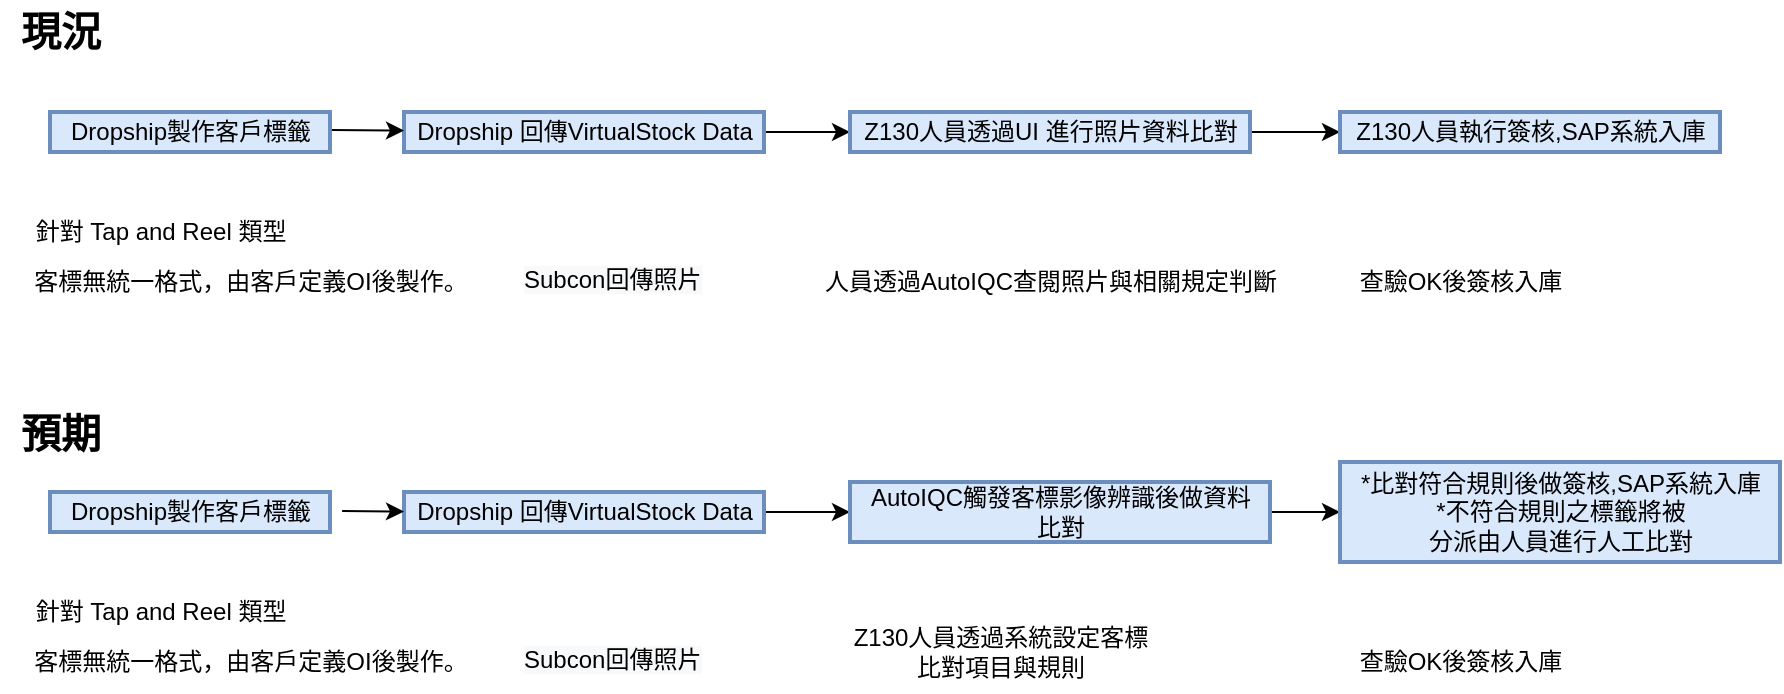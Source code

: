 <mxfile version="13.3.9" type="github">
  <diagram id="yvwHO2g_TIc-FONe8otb" name="Page-1">
    <mxGraphModel dx="1422" dy="762" grid="1" gridSize="10" guides="1" tooltips="1" connect="1" arrows="1" fold="1" page="1" pageScale="1" pageWidth="827" pageHeight="1169" math="0" shadow="0">
      <root>
        <mxCell id="0" />
        <mxCell id="1" parent="0" />
        <mxCell id="BXoDsPr0wfIGz1yi1KD3-10" value="Dropship製作客戶標籤" style="text;html=1;align=center;verticalAlign=middle;resizable=0;points=[];autosize=1;strokeColor=#6c8ebf;strokeWidth=2;fillColor=#dae8fc;" vertex="1" parent="1">
          <mxGeometry x="35" y="200" width="140" height="20" as="geometry" />
        </mxCell>
        <mxCell id="BXoDsPr0wfIGz1yi1KD3-12" value="客標無統一格式，由客戶定義OI後製作。" style="text;html=1;align=center;verticalAlign=middle;resizable=0;points=[];autosize=1;" vertex="1" parent="1">
          <mxGeometry x="20" y="275" width="230" height="20" as="geometry" />
        </mxCell>
        <mxCell id="BXoDsPr0wfIGz1yi1KD3-14" value="現況&lt;br style=&quot;font-size: 20px;&quot;&gt;" style="text;html=1;align=center;verticalAlign=middle;resizable=0;points=[];autosize=1;fontStyle=1;fontSize=20;" vertex="1" parent="1">
          <mxGeometry x="10" y="144" width="60" height="30" as="geometry" />
        </mxCell>
        <mxCell id="BXoDsPr0wfIGz1yi1KD3-17" value="&lt;span style=&quot;color: rgb(0 , 0 , 0) ; font-family: &amp;#34;helvetica&amp;#34; ; font-size: 12px ; font-style: normal ; font-weight: 400 ; letter-spacing: normal ; text-align: center ; text-indent: 0px ; text-transform: none ; word-spacing: 0px ; background-color: rgb(248 , 249 , 250) ; display: inline ; float: none&quot;&gt;Subcon回傳照片&lt;/span&gt;" style="text;whiteSpace=wrap;html=1;" vertex="1" parent="1">
          <mxGeometry x="270" y="270" width="130" height="30" as="geometry" />
        </mxCell>
        <mxCell id="BXoDsPr0wfIGz1yi1KD3-18" value="預期" style="text;html=1;align=center;verticalAlign=middle;resizable=0;points=[];autosize=1;fontSize=20;fontStyle=1" vertex="1" parent="1">
          <mxGeometry x="10" y="345" width="60" height="30" as="geometry" />
        </mxCell>
        <mxCell id="BXoDsPr0wfIGz1yi1KD3-19" value="人員透過AutoIQC查閱照片與相關規定判斷" style="text;html=1;align=center;verticalAlign=middle;resizable=0;points=[];autosize=1;" vertex="1" parent="1">
          <mxGeometry x="415" y="275" width="240" height="20" as="geometry" />
        </mxCell>
        <mxCell id="BXoDsPr0wfIGz1yi1KD3-20" value="查驗OK後簽核入庫" style="text;html=1;align=center;verticalAlign=middle;resizable=0;points=[];autosize=1;" vertex="1" parent="1">
          <mxGeometry x="680" y="275" width="120" height="20" as="geometry" />
        </mxCell>
        <mxCell id="BXoDsPr0wfIGz1yi1KD3-39" value="" style="edgeStyle=orthogonalEdgeStyle;rounded=0;orthogonalLoop=1;jettySize=auto;html=1;fontSize=20;" edge="1" parent="1" source="BXoDsPr0wfIGz1yi1KD3-21" target="BXoDsPr0wfIGz1yi1KD3-22">
          <mxGeometry relative="1" as="geometry" />
        </mxCell>
        <mxCell id="BXoDsPr0wfIGz1yi1KD3-21" value="Dropship 回傳VirtualStock Data" style="text;html=1;align=center;verticalAlign=middle;resizable=0;points=[];autosize=1;strokeColor=#6c8ebf;strokeWidth=2;fillColor=#dae8fc;" vertex="1" parent="1">
          <mxGeometry x="212" y="200" width="180" height="20" as="geometry" />
        </mxCell>
        <mxCell id="BXoDsPr0wfIGz1yi1KD3-42" value="" style="edgeStyle=orthogonalEdgeStyle;rounded=0;orthogonalLoop=1;jettySize=auto;html=1;fontSize=20;" edge="1" parent="1" source="BXoDsPr0wfIGz1yi1KD3-22" target="BXoDsPr0wfIGz1yi1KD3-23">
          <mxGeometry relative="1" as="geometry" />
        </mxCell>
        <mxCell id="BXoDsPr0wfIGz1yi1KD3-22" value="Z130人員透過UI 進行照片資料比對" style="text;html=1;align=center;verticalAlign=middle;resizable=0;points=[];autosize=1;strokeColor=#6c8ebf;strokeWidth=2;fillColor=#dae8fc;" vertex="1" parent="1">
          <mxGeometry x="435" y="200" width="200" height="20" as="geometry" />
        </mxCell>
        <mxCell id="BXoDsPr0wfIGz1yi1KD3-23" value="Z130人員執行簽核,SAP系統入庫" style="text;html=1;align=center;verticalAlign=middle;resizable=0;points=[];autosize=1;strokeColor=#6c8ebf;strokeWidth=2;fillColor=#dae8fc;" vertex="1" parent="1">
          <mxGeometry x="680" y="200" width="190" height="20" as="geometry" />
        </mxCell>
        <mxCell id="BXoDsPr0wfIGz1yi1KD3-24" value="Dropship製作客戶標籤" style="text;html=1;align=center;verticalAlign=middle;resizable=0;points=[];autosize=1;strokeColor=#6c8ebf;strokeWidth=2;fillColor=#dae8fc;" vertex="1" parent="1">
          <mxGeometry x="35" y="390" width="140" height="20" as="geometry" />
        </mxCell>
        <mxCell id="BXoDsPr0wfIGz1yi1KD3-27" value="&lt;span style=&quot;color: rgb(0 , 0 , 0) ; font-family: &amp;#34;helvetica&amp;#34; ; font-size: 12px ; font-style: normal ; font-weight: 400 ; letter-spacing: normal ; text-align: center ; text-indent: 0px ; text-transform: none ; word-spacing: 0px ; background-color: rgb(248 , 249 , 250) ; display: inline ; float: none&quot;&gt;Subcon回傳照片&lt;/span&gt;" style="text;whiteSpace=wrap;html=1;" vertex="1" parent="1">
          <mxGeometry x="270" y="460" width="130" height="30" as="geometry" />
        </mxCell>
        <mxCell id="BXoDsPr0wfIGz1yi1KD3-28" value="Z130人員透過系統設定客標&lt;br&gt;比對項目與規則" style="text;html=1;align=center;verticalAlign=middle;resizable=0;points=[];autosize=1;" vertex="1" parent="1">
          <mxGeometry x="430" y="455" width="160" height="30" as="geometry" />
        </mxCell>
        <mxCell id="BXoDsPr0wfIGz1yi1KD3-29" value="查驗OK後簽核入庫" style="text;html=1;align=center;verticalAlign=middle;resizable=0;points=[];autosize=1;" vertex="1" parent="1">
          <mxGeometry x="680" y="465" width="120" height="20" as="geometry" />
        </mxCell>
        <mxCell id="BXoDsPr0wfIGz1yi1KD3-40" value="" style="edgeStyle=orthogonalEdgeStyle;rounded=0;orthogonalLoop=1;jettySize=auto;html=1;fontSize=20;" edge="1" parent="1" source="BXoDsPr0wfIGz1yi1KD3-30" target="BXoDsPr0wfIGz1yi1KD3-31">
          <mxGeometry relative="1" as="geometry" />
        </mxCell>
        <mxCell id="BXoDsPr0wfIGz1yi1KD3-30" value="Dropship 回傳VirtualStock Data" style="text;html=1;align=center;verticalAlign=middle;resizable=0;points=[];autosize=1;strokeColor=#6c8ebf;strokeWidth=2;fillColor=#dae8fc;" vertex="1" parent="1">
          <mxGeometry x="212" y="390" width="180" height="20" as="geometry" />
        </mxCell>
        <mxCell id="BXoDsPr0wfIGz1yi1KD3-41" value="" style="edgeStyle=orthogonalEdgeStyle;rounded=0;orthogonalLoop=1;jettySize=auto;html=1;fontSize=20;" edge="1" parent="1" source="BXoDsPr0wfIGz1yi1KD3-31" target="BXoDsPr0wfIGz1yi1KD3-32">
          <mxGeometry relative="1" as="geometry" />
        </mxCell>
        <mxCell id="BXoDsPr0wfIGz1yi1KD3-31" value="AutoIQC觸發客標影像辨識後做資料&lt;br&gt;比對" style="text;html=1;align=center;verticalAlign=middle;resizable=0;points=[];autosize=1;strokeColor=#6c8ebf;strokeWidth=2;fillColor=#dae8fc;" vertex="1" parent="1">
          <mxGeometry x="435" y="385" width="210" height="30" as="geometry" />
        </mxCell>
        <mxCell id="BXoDsPr0wfIGz1yi1KD3-32" value="*比對符合規則後做簽核,SAP系統入庫&lt;br&gt;*不符合規則之標籤將被&lt;br&gt;分派由人員進行人工比對" style="text;html=1;align=center;verticalAlign=middle;resizable=0;points=[];autosize=1;strokeColor=#6c8ebf;strokeWidth=2;fillColor=#dae8fc;" vertex="1" parent="1">
          <mxGeometry x="680" y="375" width="220" height="50" as="geometry" />
        </mxCell>
        <mxCell id="BXoDsPr0wfIGz1yi1KD3-37" value="" style="endArrow=classic;html=1;fontSize=20;exitX=1.007;exitY=0.45;exitDx=0;exitDy=0;exitPerimeter=0;" edge="1" parent="1" source="BXoDsPr0wfIGz1yi1KD3-10" target="BXoDsPr0wfIGz1yi1KD3-21">
          <mxGeometry width="50" height="50" relative="1" as="geometry">
            <mxPoint x="390" y="340" as="sourcePoint" />
            <mxPoint x="440" y="290" as="targetPoint" />
          </mxGeometry>
        </mxCell>
        <mxCell id="BXoDsPr0wfIGz1yi1KD3-38" value="" style="endArrow=classic;html=1;fontSize=20;exitX=1.007;exitY=0.45;exitDx=0;exitDy=0;exitPerimeter=0;" edge="1" parent="1">
          <mxGeometry width="50" height="50" relative="1" as="geometry">
            <mxPoint x="181.05" y="399.5" as="sourcePoint" />
            <mxPoint x="212" y="399.756" as="targetPoint" />
          </mxGeometry>
        </mxCell>
        <mxCell id="BXoDsPr0wfIGz1yi1KD3-43" value="客標無統一格式，由客戶定義OI後製作。" style="text;html=1;align=center;verticalAlign=middle;resizable=0;points=[];autosize=1;" vertex="1" parent="1">
          <mxGeometry x="20" y="465" width="230" height="20" as="geometry" />
        </mxCell>
        <mxCell id="BXoDsPr0wfIGz1yi1KD3-44" value="針對 Tap and Reel 類型" style="text;html=1;align=center;verticalAlign=middle;resizable=0;points=[];autosize=1;fontSize=12;" vertex="1" parent="1">
          <mxGeometry x="20" y="250" width="140" height="20" as="geometry" />
        </mxCell>
        <mxCell id="BXoDsPr0wfIGz1yi1KD3-46" value="針對 Tap and Reel 類型" style="text;html=1;align=center;verticalAlign=middle;resizable=0;points=[];autosize=1;fontSize=12;" vertex="1" parent="1">
          <mxGeometry x="20" y="440" width="140" height="20" as="geometry" />
        </mxCell>
      </root>
    </mxGraphModel>
  </diagram>
</mxfile>
